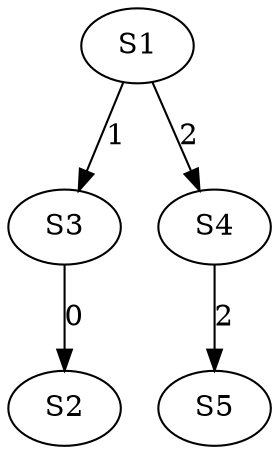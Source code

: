 strict digraph {
	S3 -> S2 [ label = 0 ];
	S1 -> S3 [ label = 1 ];
	S1 -> S4 [ label = 2 ];
	S4 -> S5 [ label = 2 ];
}